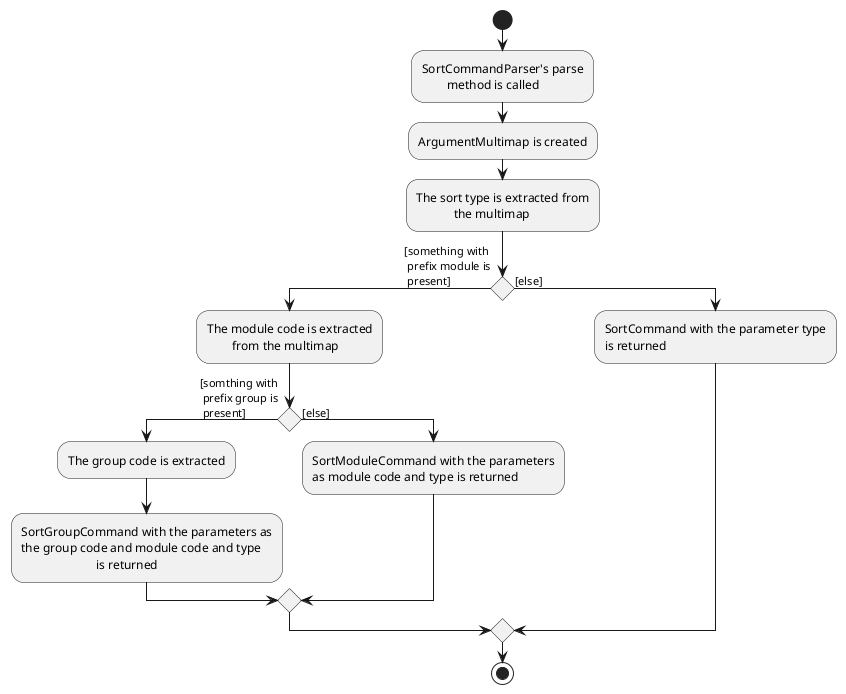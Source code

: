 @startuml
start
:SortCommandParser's parse
        method is called;

:ArgumentMultimap is created;

:The sort type is extracted from
            the multimap;

if() then ([something with\n prefix module is\n present])
    :The module code is extracted
            from the multimap;

if() then ([somthing with\n prefix group is\n present])
    :The group code is extracted;
    :SortGroupCommand with the parameters as
    the group code and module code and type
                            is returned;

else ([else])
    :SortModuleCommand with the parameters
    as module code and type is returned;

endif

else ([else])
    :SortCommand with the parameter type
    is returned;

endif

stop
@enduml
